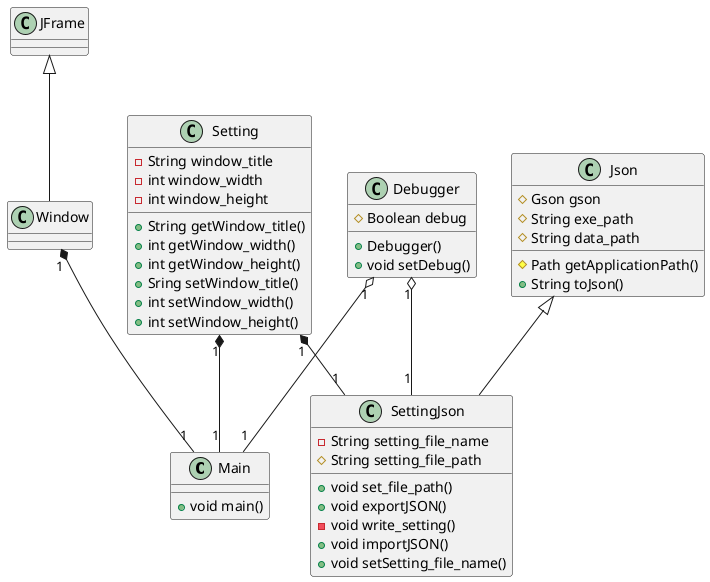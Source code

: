 @startuml
' クラス定義
class Main {
    + void main()
}

class JFrame{

}

class Window {
}

class Json {
    # Gson gson
    # String exe_path
    # String data_path
    # Path getApplicationPath()
    + String toJson()
}

class Setting {
    - String window_title
    - int window_width
    - int window_height
    + String getWindow_title()
    + int getWindow_width()
    + int getWindow_height()
    + Sring setWindow_title()
    + int setWindow_width()
    + int setWindow_height()
}

class SettingJson {    
    - String setting_file_name
    # String setting_file_path
    + void set_file_path()
    + void exportJSON()
    - void write_setting()
    + void importJSON()
    + void setSetting_file_name()
}

class Debugger{
    # Boolean debug
    + Debugger()
    + void setDebug()
}

' 関係
' Json <|-- SettingJson : 継承
Json <|-- SettingJson
JFrame <|-- Window
Window "1" *-- "1" Main
Setting "1" *-- "1" SettingJson
Setting "1" *-- "1" Main
Debugger "1" o-- "1" Main
Debugger "1" o-- "1" SettingJson
@enduml